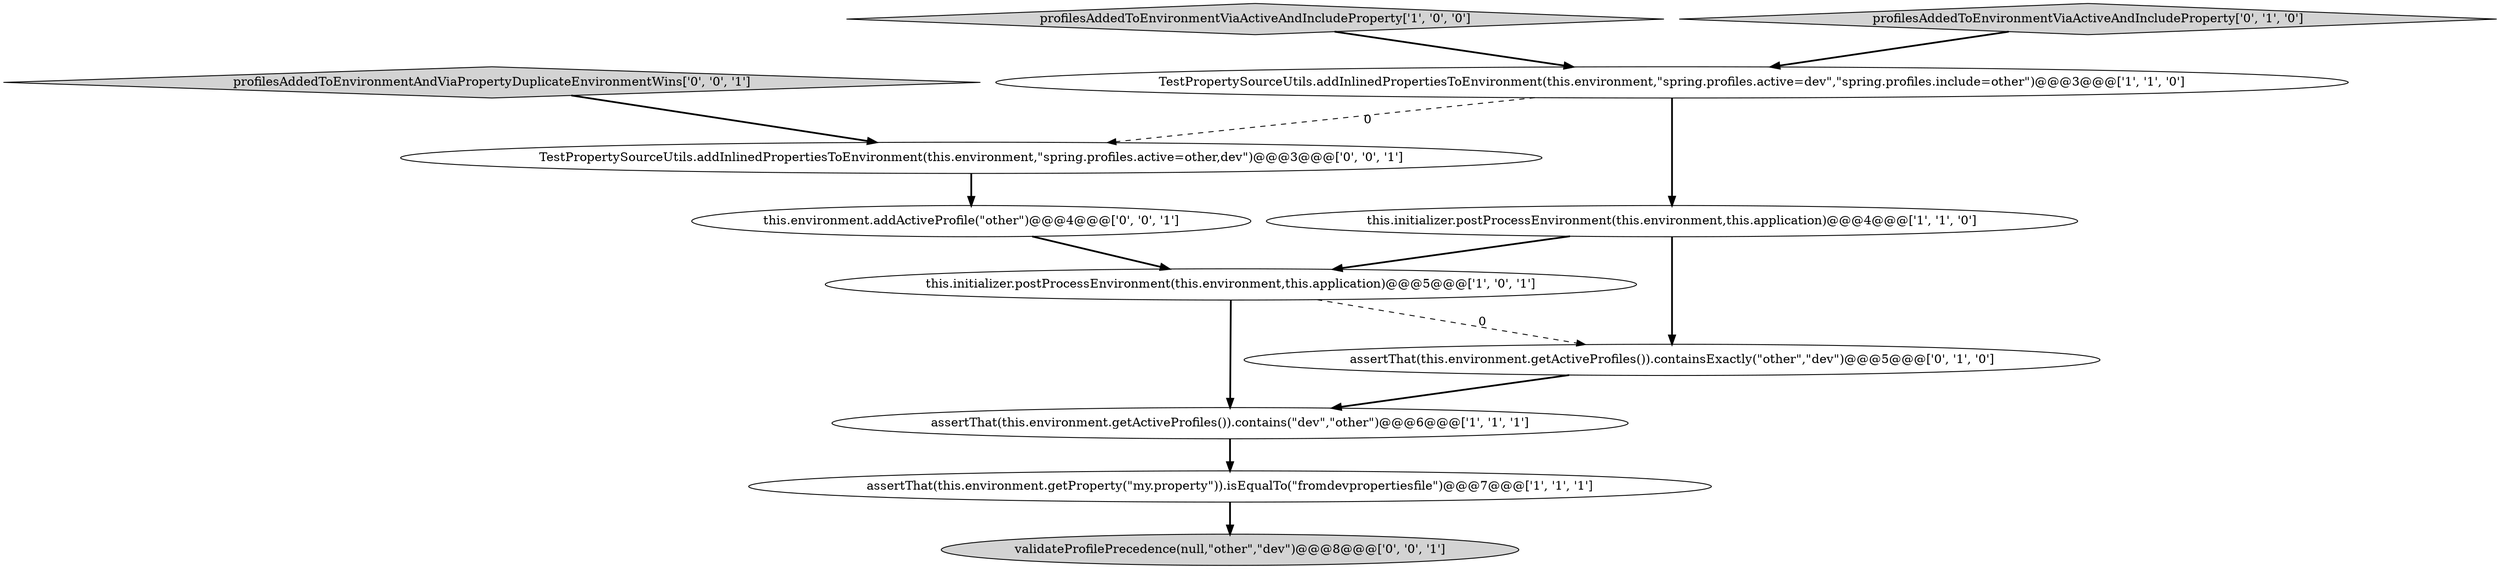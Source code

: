 digraph {
5 [style = filled, label = "profilesAddedToEnvironmentViaActiveAndIncludeProperty['1', '0', '0']", fillcolor = lightgray, shape = diamond image = "AAA0AAABBB1BBB"];
11 [style = filled, label = "this.environment.addActiveProfile(\"other\")@@@4@@@['0', '0', '1']", fillcolor = white, shape = ellipse image = "AAA0AAABBB3BBB"];
7 [style = filled, label = "assertThat(this.environment.getActiveProfiles()).containsExactly(\"other\",\"dev\")@@@5@@@['0', '1', '0']", fillcolor = white, shape = ellipse image = "AAA1AAABBB2BBB"];
1 [style = filled, label = "assertThat(this.environment.getActiveProfiles()).contains(\"dev\",\"other\")@@@6@@@['1', '1', '1']", fillcolor = white, shape = ellipse image = "AAA0AAABBB1BBB"];
8 [style = filled, label = "validateProfilePrecedence(null,\"other\",\"dev\")@@@8@@@['0', '0', '1']", fillcolor = lightgray, shape = ellipse image = "AAA0AAABBB3BBB"];
4 [style = filled, label = "TestPropertySourceUtils.addInlinedPropertiesToEnvironment(this.environment,\"spring.profiles.active=dev\",\"spring.profiles.include=other\")@@@3@@@['1', '1', '0']", fillcolor = white, shape = ellipse image = "AAA0AAABBB1BBB"];
10 [style = filled, label = "TestPropertySourceUtils.addInlinedPropertiesToEnvironment(this.environment,\"spring.profiles.active=other,dev\")@@@3@@@['0', '0', '1']", fillcolor = white, shape = ellipse image = "AAA0AAABBB3BBB"];
9 [style = filled, label = "profilesAddedToEnvironmentAndViaPropertyDuplicateEnvironmentWins['0', '0', '1']", fillcolor = lightgray, shape = diamond image = "AAA0AAABBB3BBB"];
6 [style = filled, label = "profilesAddedToEnvironmentViaActiveAndIncludeProperty['0', '1', '0']", fillcolor = lightgray, shape = diamond image = "AAA0AAABBB2BBB"];
0 [style = filled, label = "this.initializer.postProcessEnvironment(this.environment,this.application)@@@5@@@['1', '0', '1']", fillcolor = white, shape = ellipse image = "AAA0AAABBB1BBB"];
2 [style = filled, label = "this.initializer.postProcessEnvironment(this.environment,this.application)@@@4@@@['1', '1', '0']", fillcolor = white, shape = ellipse image = "AAA0AAABBB1BBB"];
3 [style = filled, label = "assertThat(this.environment.getProperty(\"my.property\")).isEqualTo(\"fromdevpropertiesfile\")@@@7@@@['1', '1', '1']", fillcolor = white, shape = ellipse image = "AAA0AAABBB1BBB"];
4->10 [style = dashed, label="0"];
2->0 [style = bold, label=""];
1->3 [style = bold, label=""];
7->1 [style = bold, label=""];
0->7 [style = dashed, label="0"];
10->11 [style = bold, label=""];
6->4 [style = bold, label=""];
0->1 [style = bold, label=""];
2->7 [style = bold, label=""];
5->4 [style = bold, label=""];
3->8 [style = bold, label=""];
4->2 [style = bold, label=""];
9->10 [style = bold, label=""];
11->0 [style = bold, label=""];
}
